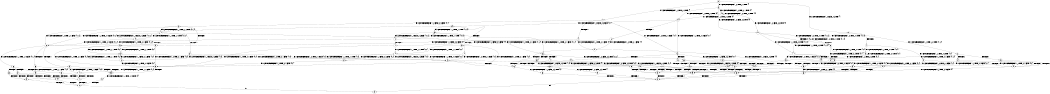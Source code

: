 digraph BCG {
size = "7, 10.5";
center = TRUE;
node [shape = circle];
0 [peripheries = 2];
0 -> 1 [label = "EX !1 !ATOMIC_EXCH_BRANCH (1, +1, TRUE, +0, 2, TRUE) !{}"];
0 -> 2 [label = "EX !2 !ATOMIC_EXCH_BRANCH (1, +0, FALSE, +0, 3, TRUE) !{}"];
0 -> 3 [label = "EX !0 !ATOMIC_EXCH_BRANCH (1, +0, TRUE, +0, 1, TRUE) !{}"];
1 -> 4 [label = "TERMINATE !1"];
1 -> 5 [label = "EX !2 !ATOMIC_EXCH_BRANCH (1, +0, FALSE, +0, 3, FALSE) !{0, 1}"];
1 -> 6 [label = "EX !0 !ATOMIC_EXCH_BRANCH (1, +0, TRUE, +0, 1, FALSE) !{0, 1}"];
2 -> 7 [label = "TERMINATE !2"];
2 -> 8 [label = "EX !1 !ATOMIC_EXCH_BRANCH (1, +1, TRUE, +0, 2, TRUE) !{0, 1, 2}"];
2 -> 9 [label = "EX !0 !ATOMIC_EXCH_BRANCH (1, +0, TRUE, +0, 1, TRUE) !{0, 1, 2}"];
3 -> 10 [label = "EX !1 !ATOMIC_EXCH_BRANCH (1, +1, TRUE, +0, 2, TRUE) !{0}"];
3 -> 11 [label = "EX !2 !ATOMIC_EXCH_BRANCH (1, +0, FALSE, +0, 3, TRUE) !{0}"];
3 -> 12 [label = "EX !0 !ATOMIC_EXCH_BRANCH (1, +0, TRUE, +0, 1, TRUE) !{0}"];
4 -> 13 [label = "EX !2 !ATOMIC_EXCH_BRANCH (1, +0, FALSE, +0, 3, FALSE) !{0}"];
4 -> 14 [label = "EX !0 !ATOMIC_EXCH_BRANCH (1, +0, TRUE, +0, 1, FALSE) !{0}"];
5 -> 15 [label = "TERMINATE !1"];
5 -> 16 [label = "EX !0 !ATOMIC_EXCH_BRANCH (1, +0, TRUE, +0, 1, FALSE) !{0, 1, 2}"];
5 -> 17 [label = "EX !2 !ATOMIC_EXCH_BRANCH (1, +1, TRUE, +1, 1, TRUE) !{0, 1, 2}"];
6 -> 18 [label = "TERMINATE !1"];
6 -> 19 [label = "TERMINATE !0"];
6 -> 20 [label = "EX !2 !ATOMIC_EXCH_BRANCH (1, +0, FALSE, +0, 3, TRUE) !{0, 1}"];
7 -> 21 [label = "EX !1 !ATOMIC_EXCH_BRANCH (1, +1, TRUE, +0, 2, TRUE) !{0, 1}"];
7 -> 22 [label = "EX !0 !ATOMIC_EXCH_BRANCH (1, +0, TRUE, +0, 1, TRUE) !{0, 1}"];
8 -> 23 [label = "TERMINATE !1"];
8 -> 24 [label = "TERMINATE !2"];
8 -> 25 [label = "EX !0 !ATOMIC_EXCH_BRANCH (1, +0, TRUE, +0, 1, FALSE) !{0, 1, 2}"];
9 -> 26 [label = "TERMINATE !2"];
9 -> 27 [label = "EX !1 !ATOMIC_EXCH_BRANCH (1, +1, TRUE, +0, 2, TRUE) !{0, 1, 2}"];
9 -> 9 [label = "EX !0 !ATOMIC_EXCH_BRANCH (1, +0, TRUE, +0, 1, TRUE) !{0, 1, 2}"];
10 -> 28 [label = "TERMINATE !1"];
10 -> 29 [label = "EX !2 !ATOMIC_EXCH_BRANCH (1, +0, FALSE, +0, 3, FALSE) !{0, 1}"];
10 -> 6 [label = "EX !0 !ATOMIC_EXCH_BRANCH (1, +0, TRUE, +0, 1, FALSE) !{0, 1}"];
11 -> 26 [label = "TERMINATE !2"];
11 -> 27 [label = "EX !1 !ATOMIC_EXCH_BRANCH (1, +1, TRUE, +0, 2, TRUE) !{0, 1, 2}"];
11 -> 9 [label = "EX !0 !ATOMIC_EXCH_BRANCH (1, +0, TRUE, +0, 1, TRUE) !{0, 1, 2}"];
12 -> 10 [label = "EX !1 !ATOMIC_EXCH_BRANCH (1, +1, TRUE, +0, 2, TRUE) !{0}"];
12 -> 11 [label = "EX !2 !ATOMIC_EXCH_BRANCH (1, +0, FALSE, +0, 3, TRUE) !{0}"];
12 -> 12 [label = "EX !0 !ATOMIC_EXCH_BRANCH (1, +0, TRUE, +0, 1, TRUE) !{0}"];
13 -> 30 [label = "EX !0 !ATOMIC_EXCH_BRANCH (1, +0, TRUE, +0, 1, FALSE) !{0, 2}"];
13 -> 31 [label = "EX !2 !ATOMIC_EXCH_BRANCH (1, +1, TRUE, +1, 1, TRUE) !{0, 2}"];
14 -> 32 [label = "TERMINATE !0"];
14 -> 33 [label = "EX !2 !ATOMIC_EXCH_BRANCH (1, +0, FALSE, +0, 3, TRUE) !{0}"];
15 -> 30 [label = "EX !0 !ATOMIC_EXCH_BRANCH (1, +0, TRUE, +0, 1, FALSE) !{0, 2}"];
15 -> 31 [label = "EX !2 !ATOMIC_EXCH_BRANCH (1, +1, TRUE, +1, 1, TRUE) !{0, 2}"];
16 -> 34 [label = "TERMINATE !1"];
16 -> 35 [label = "TERMINATE !0"];
16 -> 36 [label = "EX !2 !ATOMIC_EXCH_BRANCH (1, +1, TRUE, +1, 1, FALSE) !{0, 1, 2}"];
17 -> 37 [label = "TERMINATE !1"];
17 -> 38 [label = "EX !0 !ATOMIC_EXCH_BRANCH (1, +0, TRUE, +0, 1, FALSE) !{0, 1, 2}"];
17 -> 39 [label = "EX !2 !ATOMIC_EXCH_BRANCH (1, +0, FALSE, +0, 3, FALSE) !{0, 1, 2}"];
18 -> 32 [label = "TERMINATE !0"];
18 -> 33 [label = "EX !2 !ATOMIC_EXCH_BRANCH (1, +0, FALSE, +0, 3, TRUE) !{0}"];
19 -> 32 [label = "TERMINATE !1"];
19 -> 40 [label = "EX !2 !ATOMIC_EXCH_BRANCH (1, +0, FALSE, +0, 3, TRUE) !{1}"];
20 -> 41 [label = "TERMINATE !1"];
20 -> 42 [label = "TERMINATE !2"];
20 -> 43 [label = "TERMINATE !0"];
21 -> 44 [label = "TERMINATE !1"];
21 -> 45 [label = "EX !0 !ATOMIC_EXCH_BRANCH (1, +0, TRUE, +0, 1, FALSE) !{0, 1}"];
22 -> 46 [label = "EX !1 !ATOMIC_EXCH_BRANCH (1, +1, TRUE, +0, 2, TRUE) !{0, 1}"];
22 -> 22 [label = "EX !0 !ATOMIC_EXCH_BRANCH (1, +0, TRUE, +0, 1, TRUE) !{0, 1}"];
23 -> 44 [label = "TERMINATE !2"];
23 -> 47 [label = "EX !0 !ATOMIC_EXCH_BRANCH (1, +0, TRUE, +0, 1, FALSE) !{0, 2}"];
24 -> 44 [label = "TERMINATE !1"];
24 -> 45 [label = "EX !0 !ATOMIC_EXCH_BRANCH (1, +0, TRUE, +0, 1, FALSE) !{0, 1}"];
25 -> 41 [label = "TERMINATE !1"];
25 -> 42 [label = "TERMINATE !2"];
25 -> 43 [label = "TERMINATE !0"];
26 -> 46 [label = "EX !1 !ATOMIC_EXCH_BRANCH (1, +1, TRUE, +0, 2, TRUE) !{0, 1}"];
26 -> 22 [label = "EX !0 !ATOMIC_EXCH_BRANCH (1, +0, TRUE, +0, 1, TRUE) !{0, 1}"];
27 -> 48 [label = "TERMINATE !1"];
27 -> 49 [label = "TERMINATE !2"];
27 -> 25 [label = "EX !0 !ATOMIC_EXCH_BRANCH (1, +0, TRUE, +0, 1, FALSE) !{0, 1, 2}"];
28 -> 50 [label = "EX !2 !ATOMIC_EXCH_BRANCH (1, +0, FALSE, +0, 3, FALSE) !{0}"];
28 -> 14 [label = "EX !0 !ATOMIC_EXCH_BRANCH (1, +0, TRUE, +0, 1, FALSE) !{0}"];
29 -> 51 [label = "TERMINATE !1"];
29 -> 52 [label = "EX !2 !ATOMIC_EXCH_BRANCH (1, +1, TRUE, +1, 1, TRUE) !{0, 1, 2}"];
29 -> 16 [label = "EX !0 !ATOMIC_EXCH_BRANCH (1, +0, TRUE, +0, 1, FALSE) !{0, 1, 2}"];
30 -> 53 [label = "TERMINATE !0"];
30 -> 54 [label = "EX !2 !ATOMIC_EXCH_BRANCH (1, +1, TRUE, +1, 1, FALSE) !{0, 2}"];
31 -> 55 [label = "EX !0 !ATOMIC_EXCH_BRANCH (1, +0, TRUE, +0, 1, FALSE) !{0, 2}"];
31 -> 56 [label = "EX !2 !ATOMIC_EXCH_BRANCH (1, +0, FALSE, +0, 3, FALSE) !{0, 2}"];
32 -> 57 [label = "EX !2 !ATOMIC_EXCH_BRANCH (1, +0, FALSE, +0, 3, TRUE) !{}"];
33 -> 58 [label = "TERMINATE !2"];
33 -> 59 [label = "TERMINATE !0"];
34 -> 53 [label = "TERMINATE !0"];
34 -> 54 [label = "EX !2 !ATOMIC_EXCH_BRANCH (1, +1, TRUE, +1, 1, FALSE) !{0, 2}"];
35 -> 53 [label = "TERMINATE !1"];
35 -> 60 [label = "EX !2 !ATOMIC_EXCH_BRANCH (1, +1, TRUE, +1, 1, FALSE) !{1, 2}"];
36 -> 61 [label = "TERMINATE !1"];
36 -> 62 [label = "TERMINATE !2"];
36 -> 63 [label = "TERMINATE !0"];
37 -> 55 [label = "EX !0 !ATOMIC_EXCH_BRANCH (1, +0, TRUE, +0, 1, FALSE) !{0, 2}"];
37 -> 56 [label = "EX !2 !ATOMIC_EXCH_BRANCH (1, +0, FALSE, +0, 3, FALSE) !{0, 2}"];
38 -> 64 [label = "TERMINATE !1"];
38 -> 65 [label = "TERMINATE !0"];
38 -> 66 [label = "EX !2 !ATOMIC_EXCH_BRANCH (1, +0, FALSE, +0, 3, TRUE) !{0, 1, 2}"];
39 -> 15 [label = "TERMINATE !1"];
39 -> 16 [label = "EX !0 !ATOMIC_EXCH_BRANCH (1, +0, TRUE, +0, 1, FALSE) !{0, 1, 2}"];
39 -> 17 [label = "EX !2 !ATOMIC_EXCH_BRANCH (1, +1, TRUE, +1, 1, TRUE) !{0, 1, 2}"];
40 -> 59 [label = "TERMINATE !1"];
40 -> 67 [label = "TERMINATE !2"];
41 -> 58 [label = "TERMINATE !2"];
41 -> 59 [label = "TERMINATE !0"];
42 -> 58 [label = "TERMINATE !1"];
42 -> 67 [label = "TERMINATE !0"];
43 -> 59 [label = "TERMINATE !1"];
43 -> 67 [label = "TERMINATE !2"];
44 -> 68 [label = "EX !0 !ATOMIC_EXCH_BRANCH (1, +0, TRUE, +0, 1, FALSE) !{0}"];
45 -> 58 [label = "TERMINATE !1"];
45 -> 67 [label = "TERMINATE !0"];
46 -> 69 [label = "TERMINATE !1"];
46 -> 45 [label = "EX !0 !ATOMIC_EXCH_BRANCH (1, +0, TRUE, +0, 1, FALSE) !{0, 1}"];
47 -> 58 [label = "TERMINATE !2"];
47 -> 59 [label = "TERMINATE !0"];
48 -> 69 [label = "TERMINATE !2"];
48 -> 47 [label = "EX !0 !ATOMIC_EXCH_BRANCH (1, +0, TRUE, +0, 1, FALSE) !{0, 2}"];
49 -> 69 [label = "TERMINATE !1"];
49 -> 45 [label = "EX !0 !ATOMIC_EXCH_BRANCH (1, +0, TRUE, +0, 1, FALSE) !{0, 1}"];
50 -> 70 [label = "EX !2 !ATOMIC_EXCH_BRANCH (1, +1, TRUE, +1, 1, TRUE) !{0, 2}"];
50 -> 30 [label = "EX !0 !ATOMIC_EXCH_BRANCH (1, +0, TRUE, +0, 1, FALSE) !{0, 2}"];
51 -> 70 [label = "EX !2 !ATOMIC_EXCH_BRANCH (1, +1, TRUE, +1, 1, TRUE) !{0, 2}"];
51 -> 30 [label = "EX !0 !ATOMIC_EXCH_BRANCH (1, +0, TRUE, +0, 1, FALSE) !{0, 2}"];
52 -> 71 [label = "TERMINATE !1"];
52 -> 72 [label = "EX !2 !ATOMIC_EXCH_BRANCH (1, +0, FALSE, +0, 3, FALSE) !{0, 1, 2}"];
52 -> 38 [label = "EX !0 !ATOMIC_EXCH_BRANCH (1, +0, TRUE, +0, 1, FALSE) !{0, 1, 2}"];
53 -> 73 [label = "EX !2 !ATOMIC_EXCH_BRANCH (1, +1, TRUE, +1, 1, FALSE) !{2}"];
54 -> 74 [label = "TERMINATE !2"];
54 -> 75 [label = "TERMINATE !0"];
55 -> 76 [label = "TERMINATE !0"];
55 -> 77 [label = "EX !2 !ATOMIC_EXCH_BRANCH (1, +0, FALSE, +0, 3, TRUE) !{0, 2}"];
56 -> 30 [label = "EX !0 !ATOMIC_EXCH_BRANCH (1, +0, TRUE, +0, 1, FALSE) !{0, 2}"];
56 -> 31 [label = "EX !2 !ATOMIC_EXCH_BRANCH (1, +1, TRUE, +1, 1, TRUE) !{0, 2}"];
57 -> 78 [label = "TERMINATE !2"];
58 -> 78 [label = "TERMINATE !0"];
59 -> 78 [label = "TERMINATE !2"];
60 -> 75 [label = "TERMINATE !1"];
60 -> 79 [label = "TERMINATE !2"];
61 -> 74 [label = "TERMINATE !2"];
61 -> 75 [label = "TERMINATE !0"];
62 -> 74 [label = "TERMINATE !1"];
62 -> 79 [label = "TERMINATE !0"];
63 -> 75 [label = "TERMINATE !1"];
63 -> 79 [label = "TERMINATE !2"];
64 -> 76 [label = "TERMINATE !0"];
64 -> 77 [label = "EX !2 !ATOMIC_EXCH_BRANCH (1, +0, FALSE, +0, 3, TRUE) !{0, 2}"];
65 -> 76 [label = "TERMINATE !1"];
65 -> 80 [label = "EX !2 !ATOMIC_EXCH_BRANCH (1, +0, FALSE, +0, 3, TRUE) !{1, 2}"];
66 -> 41 [label = "TERMINATE !1"];
66 -> 42 [label = "TERMINATE !2"];
66 -> 43 [label = "TERMINATE !0"];
67 -> 78 [label = "TERMINATE !1"];
68 -> 78 [label = "TERMINATE !0"];
69 -> 68 [label = "EX !0 !ATOMIC_EXCH_BRANCH (1, +0, TRUE, +0, 1, FALSE) !{0}"];
70 -> 81 [label = "EX !2 !ATOMIC_EXCH_BRANCH (1, +0, FALSE, +0, 3, FALSE) !{0, 2}"];
70 -> 55 [label = "EX !0 !ATOMIC_EXCH_BRANCH (1, +0, TRUE, +0, 1, FALSE) !{0, 2}"];
71 -> 81 [label = "EX !2 !ATOMIC_EXCH_BRANCH (1, +0, FALSE, +0, 3, FALSE) !{0, 2}"];
71 -> 55 [label = "EX !0 !ATOMIC_EXCH_BRANCH (1, +0, TRUE, +0, 1, FALSE) !{0, 2}"];
72 -> 51 [label = "TERMINATE !1"];
72 -> 52 [label = "EX !2 !ATOMIC_EXCH_BRANCH (1, +1, TRUE, +1, 1, TRUE) !{0, 1, 2}"];
72 -> 16 [label = "EX !0 !ATOMIC_EXCH_BRANCH (1, +0, TRUE, +0, 1, FALSE) !{0, 1, 2}"];
73 -> 82 [label = "TERMINATE !2"];
74 -> 82 [label = "TERMINATE !0"];
75 -> 82 [label = "TERMINATE !2"];
76 -> 83 [label = "EX !2 !ATOMIC_EXCH_BRANCH (1, +0, FALSE, +0, 3, TRUE) !{2}"];
77 -> 58 [label = "TERMINATE !2"];
77 -> 59 [label = "TERMINATE !0"];
78 -> 84 [label = "exit"];
79 -> 82 [label = "TERMINATE !1"];
80 -> 59 [label = "TERMINATE !1"];
80 -> 67 [label = "TERMINATE !2"];
81 -> 70 [label = "EX !2 !ATOMIC_EXCH_BRANCH (1, +1, TRUE, +1, 1, TRUE) !{0, 2}"];
81 -> 30 [label = "EX !0 !ATOMIC_EXCH_BRANCH (1, +0, TRUE, +0, 1, FALSE) !{0, 2}"];
82 -> 84 [label = "exit"];
83 -> 78 [label = "TERMINATE !2"];
}
